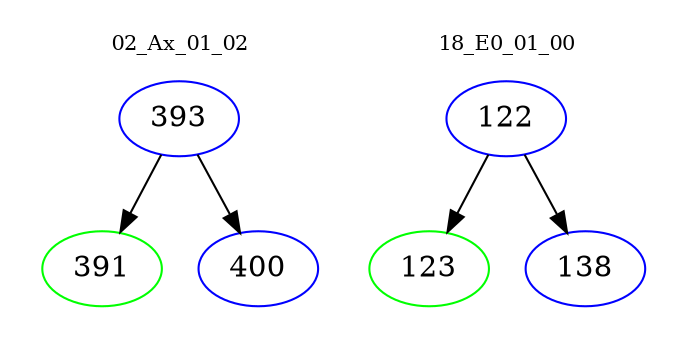 digraph{
subgraph cluster_0 {
color = white
label = "02_Ax_01_02";
fontsize=10;
T0_393 [label="393", color="blue"]
T0_393 -> T0_391 [color="black"]
T0_391 [label="391", color="green"]
T0_393 -> T0_400 [color="black"]
T0_400 [label="400", color="blue"]
}
subgraph cluster_1 {
color = white
label = "18_E0_01_00";
fontsize=10;
T1_122 [label="122", color="blue"]
T1_122 -> T1_123 [color="black"]
T1_123 [label="123", color="green"]
T1_122 -> T1_138 [color="black"]
T1_138 [label="138", color="blue"]
}
}
